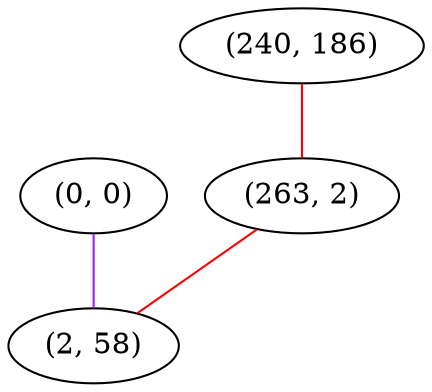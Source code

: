 graph "" {
"(0, 0)";
"(240, 186)";
"(263, 2)";
"(2, 58)";
"(0, 0)" -- "(2, 58)"  [color=purple, key=0, weight=4];
"(240, 186)" -- "(263, 2)"  [color=red, key=0, weight=1];
"(263, 2)" -- "(2, 58)"  [color=red, key=0, weight=1];
}
